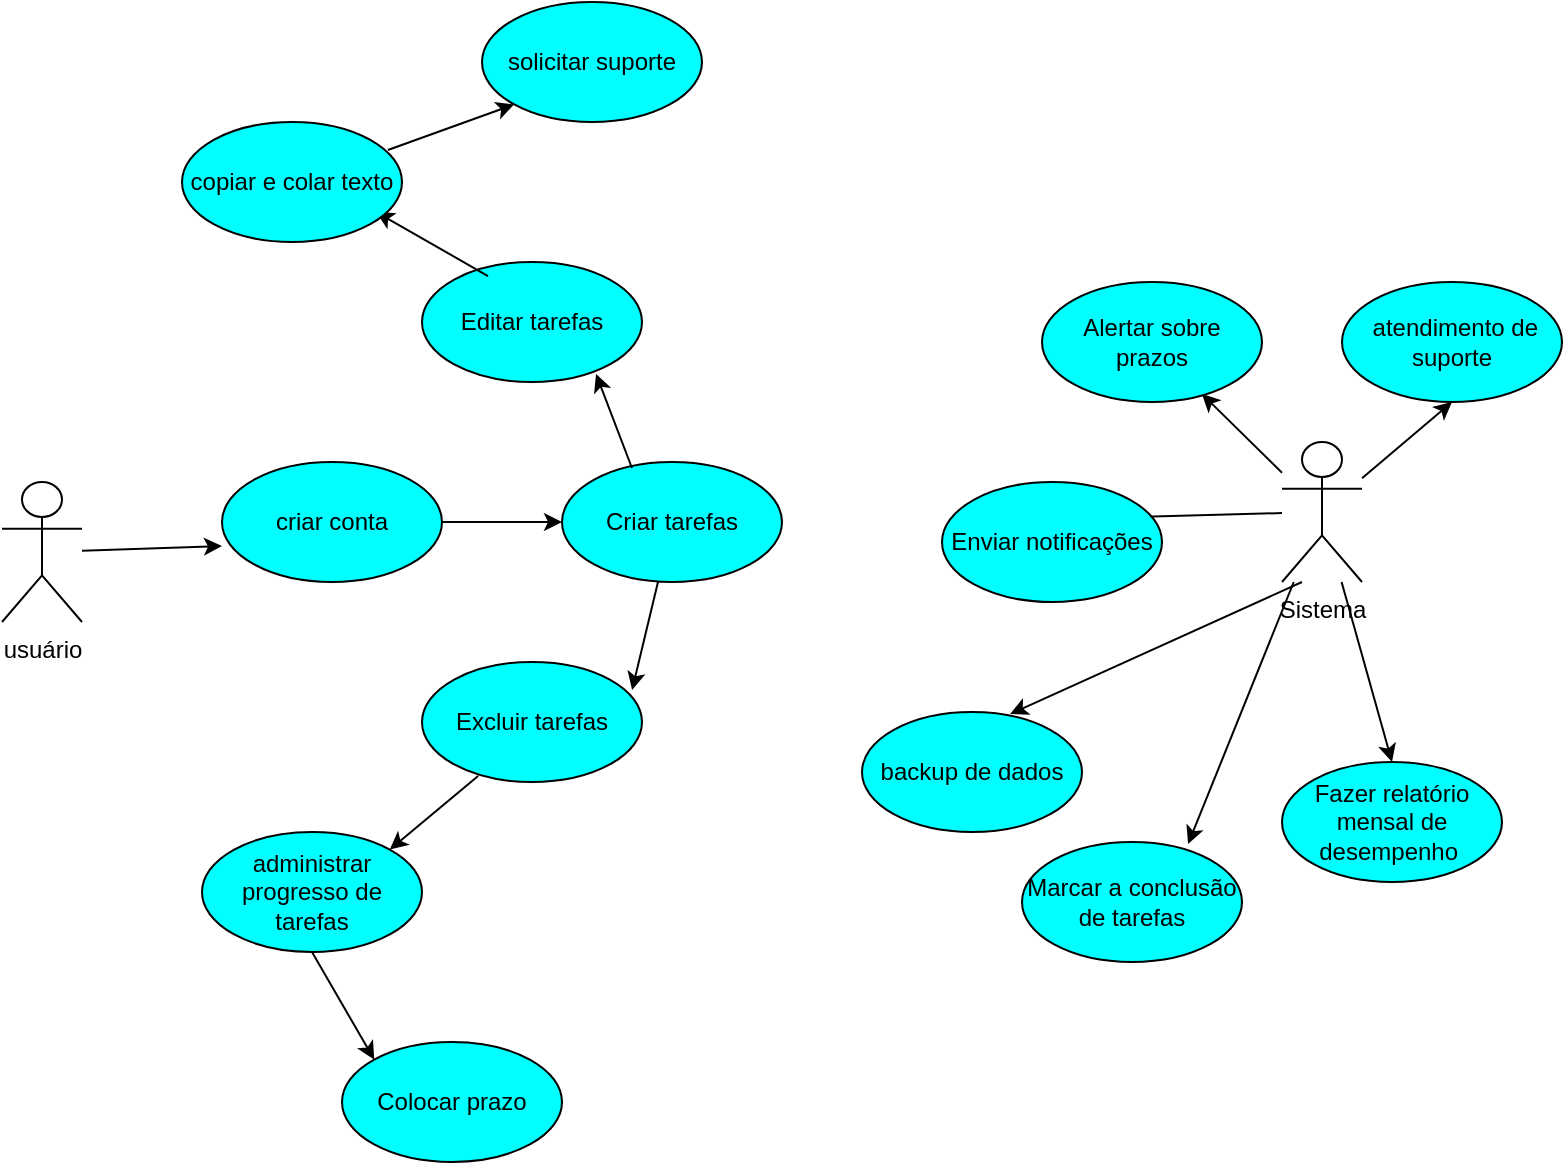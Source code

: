 <mxfile version="26.1.0" pages="7">
  <diagram name="Página-1" id="Xv098V2aOTBT-dUrSFBb">
    <mxGraphModel dx="1666" dy="781" grid="1" gridSize="10" guides="1" tooltips="1" connect="1" arrows="1" fold="1" page="1" pageScale="1" pageWidth="827" pageHeight="1169" math="0" shadow="0">
      <root>
        <mxCell id="0" />
        <mxCell id="1" parent="0" />
        <mxCell id="dAd7lYZPXFyWrwmLLRgz-7" value="criar conta" style="ellipse;whiteSpace=wrap;html=1;fillColor=light-dark(#00FFFF,#000000);" parent="1" vertex="1">
          <mxGeometry x="150" y="340" width="110" height="60" as="geometry" />
        </mxCell>
        <mxCell id="dAd7lYZPXFyWrwmLLRgz-13" value="Excluir tarefas" style="ellipse;whiteSpace=wrap;html=1;fillColor=light-dark(#00FFFF,#000000);" parent="1" vertex="1">
          <mxGeometry x="250" y="440" width="110" height="60" as="geometry" />
        </mxCell>
        <mxCell id="dAd7lYZPXFyWrwmLLRgz-14" value="&amp;nbsp;atendimento de suporte" style="ellipse;whiteSpace=wrap;html=1;fillColor=light-dark(#00FFFF,#000000);" parent="1" vertex="1">
          <mxGeometry x="710" y="250" width="110" height="60" as="geometry" />
        </mxCell>
        <mxCell id="dAd7lYZPXFyWrwmLLRgz-15" value="Marcar a conclusão de tarefas" style="ellipse;whiteSpace=wrap;html=1;fillColor=light-dark(#00FFFF,#000000);" parent="1" vertex="1">
          <mxGeometry x="550" y="530" width="110" height="60" as="geometry" />
        </mxCell>
        <mxCell id="dAd7lYZPXFyWrwmLLRgz-16" value="backup de dados" style="ellipse;whiteSpace=wrap;html=1;fillColor=light-dark(#00FFFF,#000000);" parent="1" vertex="1">
          <mxGeometry x="470" y="465" width="110" height="60" as="geometry" />
        </mxCell>
        <mxCell id="dAd7lYZPXFyWrwmLLRgz-17" value="Editar tarefas" style="ellipse;whiteSpace=wrap;html=1;fillColor=light-dark(#00FFFF,#000000);" parent="1" vertex="1">
          <mxGeometry x="250" y="240" width="110" height="60" as="geometry" />
        </mxCell>
        <mxCell id="dAd7lYZPXFyWrwmLLRgz-18" value="Criar tarefas" style="ellipse;whiteSpace=wrap;html=1;fillColor=light-dark(#00FFFF,#000000);" parent="1" vertex="1">
          <mxGeometry x="320" y="340" width="110" height="60" as="geometry" />
        </mxCell>
        <mxCell id="dAd7lYZPXFyWrwmLLRgz-19" value="" style="endArrow=classic;html=1;rounded=0;exitX=1;exitY=0.5;exitDx=0;exitDy=0;entryX=0;entryY=0.5;entryDx=0;entryDy=0;" parent="1" source="dAd7lYZPXFyWrwmLLRgz-7" target="dAd7lYZPXFyWrwmLLRgz-18" edge="1">
          <mxGeometry width="50" height="50" relative="1" as="geometry">
            <mxPoint x="280" y="370" as="sourcePoint" />
            <mxPoint x="350" y="370" as="targetPoint" />
          </mxGeometry>
        </mxCell>
        <mxCell id="dAd7lYZPXFyWrwmLLRgz-20" value="" style="endArrow=classic;html=1;rounded=0;entryX=0.673;entryY=0.017;entryDx=0;entryDy=0;entryPerimeter=0;" parent="1" target="dAd7lYZPXFyWrwmLLRgz-16" edge="1">
          <mxGeometry width="50" height="50" relative="1" as="geometry">
            <mxPoint x="690" y="400" as="sourcePoint" />
            <mxPoint x="650" y="250" as="targetPoint" />
          </mxGeometry>
        </mxCell>
        <mxCell id="dAd7lYZPXFyWrwmLLRgz-21" value="" style="endArrow=classic;html=1;rounded=0;entryX=0.727;entryY=0.933;entryDx=0;entryDy=0;entryPerimeter=0;" parent="1" source="dAd7lYZPXFyWrwmLLRgz-31" target="dAd7lYZPXFyWrwmLLRgz-32" edge="1">
          <mxGeometry width="50" height="50" relative="1" as="geometry">
            <mxPoint x="570" y="240" as="sourcePoint" />
            <mxPoint x="650" y="280" as="targetPoint" />
          </mxGeometry>
        </mxCell>
        <mxCell id="dAd7lYZPXFyWrwmLLRgz-22" value="" style="endArrow=classic;html=1;rounded=0;entryX=0.791;entryY=0.933;entryDx=0;entryDy=0;entryPerimeter=0;exitX=0.318;exitY=0.05;exitDx=0;exitDy=0;exitPerimeter=0;" parent="1" source="dAd7lYZPXFyWrwmLLRgz-18" target="dAd7lYZPXFyWrwmLLRgz-17" edge="1">
          <mxGeometry width="50" height="50" relative="1" as="geometry">
            <mxPoint x="380" y="340" as="sourcePoint" />
            <mxPoint x="460" y="240" as="targetPoint" />
          </mxGeometry>
        </mxCell>
        <mxCell id="dAd7lYZPXFyWrwmLLRgz-23" value="" style="endArrow=classic;html=1;rounded=0;entryX=0.755;entryY=0.017;entryDx=0;entryDy=0;entryPerimeter=0;" parent="1" source="dAd7lYZPXFyWrwmLLRgz-31" target="dAd7lYZPXFyWrwmLLRgz-15" edge="1">
          <mxGeometry width="50" height="50" relative="1" as="geometry">
            <mxPoint x="518.52" y="604" as="sourcePoint" />
            <mxPoint x="611.49" y="600" as="targetPoint" />
          </mxGeometry>
        </mxCell>
        <mxCell id="dAd7lYZPXFyWrwmLLRgz-24" value="" style="endArrow=classic;html=1;rounded=0;exitX=0.255;exitY=0.95;exitDx=0;exitDy=0;exitPerimeter=0;entryX=1;entryY=0;entryDx=0;entryDy=0;" parent="1" source="dAd7lYZPXFyWrwmLLRgz-13" target="dAd7lYZPXFyWrwmLLRgz-34" edge="1">
          <mxGeometry width="50" height="50" relative="1" as="geometry">
            <mxPoint x="389" y="560" as="sourcePoint" />
            <mxPoint x="439" y="510" as="targetPoint" />
            <Array as="points" />
          </mxGeometry>
        </mxCell>
        <mxCell id="dAd7lYZPXFyWrwmLLRgz-25" value="" style="endArrow=classic;html=1;rounded=0;entryX=0.5;entryY=1;entryDx=0;entryDy=0;" parent="1" source="dAd7lYZPXFyWrwmLLRgz-31" target="dAd7lYZPXFyWrwmLLRgz-14" edge="1">
          <mxGeometry width="50" height="50" relative="1" as="geometry">
            <mxPoint x="670" y="270" as="sourcePoint" />
            <mxPoint x="720" y="220" as="targetPoint" />
          </mxGeometry>
        </mxCell>
        <mxCell id="dAd7lYZPXFyWrwmLLRgz-26" value="" style="endArrow=classic;html=1;rounded=0;entryX=0;entryY=0.7;entryDx=0;entryDy=0;entryPerimeter=0;" parent="1" source="dAd7lYZPXFyWrwmLLRgz-30" target="dAd7lYZPXFyWrwmLLRgz-7" edge="1">
          <mxGeometry width="50" height="50" relative="1" as="geometry">
            <mxPoint x="180" y="334.091" as="sourcePoint" />
            <mxPoint x="90" y="330" as="targetPoint" />
          </mxGeometry>
        </mxCell>
        <mxCell id="dAd7lYZPXFyWrwmLLRgz-27" value="" style="endArrow=classic;html=1;rounded=0;exitX=0.3;exitY=0.117;exitDx=0;exitDy=0;entryX=0.882;entryY=0.75;entryDx=0;entryDy=0;entryPerimeter=0;exitPerimeter=0;" parent="1" source="dAd7lYZPXFyWrwmLLRgz-17" target="dAd7lYZPXFyWrwmLLRgz-35" edge="1">
          <mxGeometry width="50" height="50" relative="1" as="geometry">
            <mxPoint x="310" y="220" as="sourcePoint" />
            <mxPoint x="360" y="170" as="targetPoint" />
          </mxGeometry>
        </mxCell>
        <mxCell id="dAd7lYZPXFyWrwmLLRgz-28" value="" style="endArrow=classic;html=1;rounded=0;entryX=0.064;entryY=0.333;entryDx=0;entryDy=0;entryPerimeter=0;" parent="1" source="dAd7lYZPXFyWrwmLLRgz-31" target="dAd7lYZPXFyWrwmLLRgz-33" edge="1">
          <mxGeometry width="50" height="50" relative="1" as="geometry">
            <mxPoint x="260" y="550" as="sourcePoint" />
            <mxPoint x="310" y="500" as="targetPoint" />
          </mxGeometry>
        </mxCell>
        <mxCell id="dAd7lYZPXFyWrwmLLRgz-29" value="" style="endArrow=classic;html=1;rounded=0;entryX=0.955;entryY=0.233;entryDx=0;entryDy=0;entryPerimeter=0;" parent="1" source="dAd7lYZPXFyWrwmLLRgz-18" target="dAd7lYZPXFyWrwmLLRgz-13" edge="1">
          <mxGeometry width="50" height="50" relative="1" as="geometry">
            <mxPoint x="390" y="410" as="sourcePoint" />
            <mxPoint x="310" y="460" as="targetPoint" />
          </mxGeometry>
        </mxCell>
        <mxCell id="dAd7lYZPXFyWrwmLLRgz-30" value="usuário" style="shape=umlActor;verticalLabelPosition=bottom;verticalAlign=top;html=1;outlineConnect=0;" parent="1" vertex="1">
          <mxGeometry x="40" y="350" width="40" height="70" as="geometry" />
        </mxCell>
        <mxCell id="dAd7lYZPXFyWrwmLLRgz-31" value="Sistema" style="shape=umlActor;verticalLabelPosition=bottom;verticalAlign=top;html=1;outlineConnect=0;" parent="1" vertex="1">
          <mxGeometry x="680" y="330" width="40" height="70" as="geometry" />
        </mxCell>
        <mxCell id="dAd7lYZPXFyWrwmLLRgz-32" value="Alertar sobre prazos" style="ellipse;whiteSpace=wrap;html=1;fillColor=light-dark(#00FFFF,#000000);" parent="1" vertex="1">
          <mxGeometry x="560" y="250" width="110" height="60" as="geometry" />
        </mxCell>
        <mxCell id="dAd7lYZPXFyWrwmLLRgz-33" value="Enviar notificações" style="ellipse;whiteSpace=wrap;html=1;fillColor=light-dark(#00FFFF,#000000);" parent="1" vertex="1">
          <mxGeometry x="510" y="350" width="110" height="60" as="geometry" />
        </mxCell>
        <mxCell id="dAd7lYZPXFyWrwmLLRgz-34" value="administrar progresso de tarefas" style="ellipse;whiteSpace=wrap;html=1;fillColor=light-dark(#00FFFF,#000000);" parent="1" vertex="1">
          <mxGeometry x="140" y="525" width="110" height="60" as="geometry" />
        </mxCell>
        <mxCell id="dAd7lYZPXFyWrwmLLRgz-35" value="copiar e colar texto" style="ellipse;whiteSpace=wrap;html=1;fillColor=light-dark(#00FFFF,#000000);" parent="1" vertex="1">
          <mxGeometry x="130" y="170" width="110" height="60" as="geometry" />
        </mxCell>
        <mxCell id="dAd7lYZPXFyWrwmLLRgz-38" value="Fazer relatório mensal de desempenho&amp;nbsp;" style="ellipse;whiteSpace=wrap;html=1;fillColor=light-dark(#00FFFF,#000000);" parent="1" vertex="1">
          <mxGeometry x="680" y="490" width="110" height="60" as="geometry" />
        </mxCell>
        <mxCell id="dAd7lYZPXFyWrwmLLRgz-39" value="" style="endArrow=classic;html=1;rounded=0;entryX=0.5;entryY=0;entryDx=0;entryDy=0;" parent="1" source="dAd7lYZPXFyWrwmLLRgz-31" target="dAd7lYZPXFyWrwmLLRgz-38" edge="1">
          <mxGeometry width="50" height="50" relative="1" as="geometry">
            <mxPoint x="730" y="390" as="sourcePoint" />
            <mxPoint x="720" y="500" as="targetPoint" />
          </mxGeometry>
        </mxCell>
        <mxCell id="dAd7lYZPXFyWrwmLLRgz-40" value="solicitar suporte" style="ellipse;whiteSpace=wrap;html=1;fillColor=light-dark(#00FFFF,#000000);" parent="1" vertex="1">
          <mxGeometry x="280" y="110" width="110" height="60" as="geometry" />
        </mxCell>
        <mxCell id="dAd7lYZPXFyWrwmLLRgz-41" value="" style="endArrow=classic;html=1;rounded=0;exitX=0.936;exitY=0.233;exitDx=0;exitDy=0;exitPerimeter=0;entryX=0;entryY=1;entryDx=0;entryDy=0;" parent="1" source="dAd7lYZPXFyWrwmLLRgz-35" target="dAd7lYZPXFyWrwmLLRgz-40" edge="1">
          <mxGeometry width="50" height="50" relative="1" as="geometry">
            <mxPoint x="290" y="190" as="sourcePoint" />
            <mxPoint x="340" y="140" as="targetPoint" />
          </mxGeometry>
        </mxCell>
        <mxCell id="aoA1-RP-P0AGy-z7IN9Q-12" value="Colocar prazo" style="ellipse;whiteSpace=wrap;html=1;fillColor=light-dark(#00FFFF,var(--ge-dark-color, #121212));" parent="1" vertex="1">
          <mxGeometry x="210" y="630" width="110" height="60" as="geometry" />
        </mxCell>
        <mxCell id="aoA1-RP-P0AGy-z7IN9Q-13" value="" style="endArrow=classic;html=1;rounded=0;exitX=0.5;exitY=1;exitDx=0;exitDy=0;entryX=0;entryY=0;entryDx=0;entryDy=0;" parent="1" source="dAd7lYZPXFyWrwmLLRgz-34" target="aoA1-RP-P0AGy-z7IN9Q-12" edge="1">
          <mxGeometry width="50" height="50" relative="1" as="geometry">
            <mxPoint x="260" y="600" as="sourcePoint" />
            <mxPoint x="230" y="630" as="targetPoint" />
          </mxGeometry>
        </mxCell>
      </root>
    </mxGraphModel>
  </diagram>
  <diagram id="cJii3cMwRpEcBhcQLnMu" name="Página-2">
    <mxGraphModel dx="1666" dy="781" grid="1" gridSize="10" guides="1" tooltips="1" connect="1" arrows="1" fold="1" page="1" pageScale="1" pageWidth="827" pageHeight="1169" math="0" shadow="0">
      <root>
        <mxCell id="0" />
        <mxCell id="1" parent="0" />
        <mxCell id="LzQTR3aQKiZwQsZ7LHm5-1" value="&lt;p style=&quot;margin:0px;margin-top:4px;text-align:center;&quot;&gt;&lt;b&gt;Usuário&lt;/b&gt;&lt;/p&gt;&lt;hr size=&quot;1&quot; style=&quot;border-style:solid;&quot;&gt;&lt;p style=&quot;margin:0px;margin-left:4px;&quot;&gt;+ CPF: String&lt;br&gt;+ Nome: String&lt;br&gt;+Idade: Int&lt;/p&gt;&lt;p style=&quot;margin:0px;margin-left:4px;&quot;&gt;+Email: String&lt;br&gt;+Senha: String&lt;/p&gt;&lt;hr size=&quot;1&quot; style=&quot;border-style:solid;&quot;&gt;&lt;p style=&quot;margin:0px;margin-left:4px;&quot;&gt;+ criarConta()&lt;br&gt;+ criarTarefa()&lt;/p&gt;" style="verticalAlign=top;align=left;overflow=fill;html=1;whiteSpace=wrap;" vertex="1" parent="1">
          <mxGeometry x="300" y="80" width="160" height="170" as="geometry" />
        </mxCell>
        <mxCell id="yuAvbkhOD4qIezUwVSjb-2" value="&lt;p style=&quot;margin:0px;margin-top:4px;text-align:center;&quot;&gt;&lt;b&gt;Tarefa&lt;/b&gt;&lt;/p&gt;&lt;hr size=&quot;1&quot; style=&quot;border-style:solid;&quot;&gt;&lt;p style=&quot;margin:0px;margin-left:4px;&quot;&gt;+nome: Type&lt;br&gt;+ID: string&lt;/p&gt;&lt;p style=&quot;margin:0px;margin-left:4px;&quot;&gt;+prazo: Date&lt;/p&gt;&lt;p style=&quot;margin:0px;margin-left:4px;&quot;&gt;+Status: string&lt;/p&gt;&lt;p style=&quot;margin:0px;margin-left:4px;&quot;&gt;+Descrição: string&lt;/p&gt;&lt;p style=&quot;margin:0px;margin-left:4px;&quot;&gt;+Progresso:boolean&lt;/p&gt;&lt;hr size=&quot;1&quot; style=&quot;border-style:solid;&quot;&gt;&lt;p style=&quot;margin:0px;margin-left:4px;&quot;&gt;+ criarTarefa()&lt;/p&gt;&lt;p style=&quot;margin:0px;margin-left:4px;&quot;&gt;&lt;span style=&quot;background-color: transparent; color: light-dark(rgb(0, 0, 0), rgb(255, 255, 255));&quot;&gt;+ administrarTarefas()&lt;/span&gt;&lt;/p&gt;&lt;p style=&quot;margin:0px;margin-left:4px;&quot;&gt;&lt;br&gt;&lt;/p&gt;" style="verticalAlign=top;align=left;overflow=fill;html=1;whiteSpace=wrap;" vertex="1" parent="1">
          <mxGeometry x="681" y="81" width="160" height="179" as="geometry" />
        </mxCell>
        <mxCell id="yuAvbkhOD4qIezUwVSjb-3" style="edgeStyle=orthogonalEdgeStyle;rounded=0;orthogonalLoop=1;jettySize=auto;html=1;entryX=0.013;entryY=0.644;entryDx=0;entryDy=0;entryPerimeter=0;" edge="1" parent="1" source="LzQTR3aQKiZwQsZ7LHm5-1" target="yuAvbkhOD4qIezUwVSjb-2">
          <mxGeometry relative="1" as="geometry" />
        </mxCell>
      </root>
    </mxGraphModel>
  </diagram>
  <diagram id="UoY7AdXy4yo9v14VtlQG" name="Página-3">
    <mxGraphModel dx="1666" dy="781" grid="1" gridSize="10" guides="1" tooltips="1" connect="1" arrows="1" fold="1" page="1" pageScale="1" pageWidth="827" pageHeight="1169" math="0" shadow="0">
      <root>
        <mxCell id="0" />
        <mxCell id="1" parent="0" />
        <mxCell id="v6ibnGk8X4Uv51JmBHg4-6" value="" style="rounded=1;whiteSpace=wrap;html=1;" vertex="1" parent="1">
          <mxGeometry x="100" y="620" width="20" height="30" as="geometry" />
        </mxCell>
        <mxCell id="v6ibnGk8X4Uv51JmBHg4-10" value="" style="rounded=1;whiteSpace=wrap;html=1;" vertex="1" parent="1">
          <mxGeometry x="100" y="550" width="20" height="60" as="geometry" />
        </mxCell>
        <mxCell id="v6ibnGk8X4Uv51JmBHg4-12" value="" style="rounded=1;whiteSpace=wrap;html=1;" vertex="1" parent="1">
          <mxGeometry x="100" y="700" width="20" height="60" as="geometry" />
        </mxCell>
        <mxCell id="v6ibnGk8X4Uv51JmBHg4-37" value="" style="rounded=1;whiteSpace=wrap;html=1;" vertex="1" parent="1">
          <mxGeometry x="215" y="170" width="20" height="60" as="geometry" />
        </mxCell>
        <mxCell id="v6ibnGk8X4Uv51JmBHg4-38" value="" style="rounded=1;whiteSpace=wrap;html=1;" vertex="1" parent="1">
          <mxGeometry x="215" y="370" width="20" height="60" as="geometry" />
        </mxCell>
        <mxCell id="v6ibnGk8X4Uv51JmBHg4-39" value="" style="rounded=1;whiteSpace=wrap;html=1;" vertex="1" parent="1">
          <mxGeometry x="750" y="340" width="20" height="60" as="geometry" />
        </mxCell>
        <mxCell id="v6ibnGk8X4Uv51JmBHg4-40" value="" style="rounded=1;whiteSpace=wrap;html=1;" vertex="1" parent="1">
          <mxGeometry x="510" y="340" width="20" height="60" as="geometry" />
        </mxCell>
        <mxCell id="v6ibnGk8X4Uv51JmBHg4-42" value="" style="rounded=1;whiteSpace=wrap;html=1;" vertex="1" parent="1">
          <mxGeometry x="510" y="820" width="20" height="20" as="geometry" />
        </mxCell>
        <mxCell id="v6ibnGk8X4Uv51JmBHg4-43" value="" style="rounded=1;whiteSpace=wrap;html=1;" vertex="1" parent="1">
          <mxGeometry x="215" y="260" width="20" height="60" as="geometry" />
        </mxCell>
        <mxCell id="v6ibnGk8X4Uv51JmBHg4-44" value="" style="rounded=1;whiteSpace=wrap;html=1;" vertex="1" parent="1">
          <mxGeometry x="215" y="460" width="20" height="60" as="geometry" />
        </mxCell>
        <mxCell id="v6ibnGk8X4Uv51JmBHg4-45" value="" style="rounded=1;whiteSpace=wrap;html=1;" vertex="1" parent="1">
          <mxGeometry x="750" y="460" width="20" height="30" as="geometry" />
        </mxCell>
        <mxCell id="v6ibnGk8X4Uv51JmBHg4-46" value="" style="rounded=1;whiteSpace=wrap;html=1;" vertex="1" parent="1">
          <mxGeometry x="510" y="170" width="20" height="30" as="geometry" />
        </mxCell>
        <mxCell id="v6ibnGk8X4Uv51JmBHg4-47" value="" style="rounded=1;whiteSpace=wrap;html=1;" vertex="1" parent="1">
          <mxGeometry x="750" y="550" width="20" height="30" as="geometry" />
        </mxCell>
        <mxCell id="v6ibnGk8X4Uv51JmBHg4-48" value="" style="rounded=1;whiteSpace=wrap;html=1;" vertex="1" parent="1">
          <mxGeometry x="750" y="620" width="20" height="60" as="geometry" />
        </mxCell>
        <mxCell id="v6ibnGk8X4Uv51JmBHg4-49" value="" style="rounded=1;whiteSpace=wrap;html=1;" vertex="1" parent="1">
          <mxGeometry x="215" y="890" width="20" height="30" as="geometry" />
        </mxCell>
        <mxCell id="v6ibnGk8X4Uv51JmBHg4-50" value="" style="rounded=1;whiteSpace=wrap;html=1;" vertex="1" parent="1">
          <mxGeometry x="750" y="260" width="20" height="60" as="geometry" />
        </mxCell>
        <mxCell id="v6ibnGk8X4Uv51JmBHg4-56" value="1:resolverExercicio()" style="endArrow=classic;html=1;rounded=0;exitX=1;exitY=0;exitDx=0;exitDy=0;entryX=0;entryY=0;entryDx=0;entryDy=0;" edge="1" parent="1" source="v6ibnGk8X4Uv51JmBHg4-37" target="v6ibnGk8X4Uv51JmBHg4-46">
          <mxGeometry width="50" height="50" relative="1" as="geometry">
            <mxPoint x="280" y="170" as="sourcePoint" />
            <mxPoint x="330" y="120" as="targetPoint" />
          </mxGeometry>
        </mxCell>
        <mxCell id="v6ibnGk8X4Uv51JmBHg4-57" value="2:clicarCorrecaoRevisão()" style="endArrow=classic;html=1;rounded=0;exitX=1;exitY=0;exitDx=0;exitDy=0;entryX=0;entryY=0;entryDx=0;entryDy=0;" edge="1" parent="1" source="v6ibnGk8X4Uv51JmBHg4-43" target="v6ibnGk8X4Uv51JmBHg4-50">
          <mxGeometry width="50" height="50" relative="1" as="geometry">
            <mxPoint x="290" y="260" as="sourcePoint" />
            <mxPoint x="340" y="210" as="targetPoint" />
          </mxGeometry>
        </mxCell>
        <mxCell id="v6ibnGk8X4Uv51JmBHg4-58" value="3:carregaFormulario()" style="endArrow=classic;html=1;rounded=0;exitX=0;exitY=0;exitDx=0;exitDy=0;entryX=0.75;entryY=0;entryDx=0;entryDy=0;" edge="1" parent="1" source="v6ibnGk8X4Uv51JmBHg4-39" target="v6ibnGk8X4Uv51JmBHg4-40">
          <mxGeometry width="50" height="50" relative="1" as="geometry">
            <mxPoint x="630" y="350" as="sourcePoint" />
            <mxPoint x="680" y="300" as="targetPoint" />
          </mxGeometry>
        </mxCell>
        <mxCell id="v6ibnGk8X4Uv51JmBHg4-59" value="4:alterar()" style="endArrow=classic;html=1;rounded=0;exitX=1;exitY=0;exitDx=0;exitDy=0;entryX=0;entryY=0.5;entryDx=0;entryDy=0;" edge="1" parent="1" source="v6ibnGk8X4Uv51JmBHg4-38" target="v6ibnGk8X4Uv51JmBHg4-40">
          <mxGeometry width="50" height="50" relative="1" as="geometry">
            <mxPoint x="320" y="360" as="sourcePoint" />
            <mxPoint x="370" y="310" as="targetPoint" />
          </mxGeometry>
        </mxCell>
        <mxCell id="v6ibnGk8X4Uv51JmBHg4-60" value="5:submeteCorrecao()" style="endArrow=classic;html=1;rounded=0;exitX=0.75;exitY=0;exitDx=0;exitDy=0;entryX=0;entryY=0;entryDx=0;entryDy=0;" edge="1" parent="1" source="v6ibnGk8X4Uv51JmBHg4-44" target="v6ibnGk8X4Uv51JmBHg4-45">
          <mxGeometry width="50" height="50" relative="1" as="geometry">
            <mxPoint x="380" y="465" as="sourcePoint" />
            <mxPoint x="720" y="460" as="targetPoint" />
          </mxGeometry>
        </mxCell>
        <mxCell id="v6ibnGk8X4Uv51JmBHg4-61" value="6:carregaLista()" style="endArrow=classic;html=1;rounded=0;exitX=1;exitY=0;exitDx=0;exitDy=0;entryX=0;entryY=0;entryDx=0;entryDy=0;" edge="1" parent="1" source="v6ibnGk8X4Uv51JmBHg4-10" target="v6ibnGk8X4Uv51JmBHg4-47">
          <mxGeometry width="50" height="50" relative="1" as="geometry">
            <mxPoint x="350" y="590" as="sourcePoint" />
            <mxPoint x="740" y="550" as="targetPoint" />
          </mxGeometry>
        </mxCell>
        <mxCell id="v6ibnGk8X4Uv51JmBHg4-62" value="7:retornarLista" style="endArrow=classic;html=1;rounded=0;exitX=0;exitY=0;exitDx=0;exitDy=0;entryX=0.75;entryY=0;entryDx=0;entryDy=0;" edge="1" parent="1" source="v6ibnGk8X4Uv51JmBHg4-48" target="v6ibnGk8X4Uv51JmBHg4-6">
          <mxGeometry width="50" height="50" relative="1" as="geometry">
            <mxPoint x="620" y="680" as="sourcePoint" />
            <mxPoint x="670" y="630" as="targetPoint" />
          </mxGeometry>
        </mxCell>
        <mxCell id="v6ibnGk8X4Uv51JmBHg4-63" value="8:aprovaCorrecao()" style="endArrow=classic;html=1;rounded=0;exitX=1;exitY=0;exitDx=0;exitDy=0;entryX=0;entryY=0;entryDx=0;entryDy=0;" edge="1" parent="1" source="v6ibnGk8X4Uv51JmBHg4-12" target="3PnUKoDfPDzzoV6eyIJ6-2">
          <mxGeometry width="50" height="50" relative="1" as="geometry">
            <mxPoint x="310" y="700" as="sourcePoint" />
            <mxPoint x="360" y="650" as="targetPoint" />
          </mxGeometry>
        </mxCell>
        <mxCell id="v6ibnGk8X4Uv51JmBHg4-64" value="9:alteracoesaplicadas()" style="endArrow=classic;html=1;rounded=0;exitX=0;exitY=0;exitDx=0;exitDy=0;entryX=1;entryY=0;entryDx=0;entryDy=0;" edge="1" parent="1" source="3PnUKoDfPDzzoV6eyIJ6-3" target="v6ibnGk8X4Uv51JmBHg4-42">
          <mxGeometry width="50" height="50" relative="1" as="geometry">
            <mxPoint x="630" y="750" as="sourcePoint" />
            <mxPoint x="680" y="700" as="targetPoint" />
          </mxGeometry>
        </mxCell>
        <mxCell id="v6ibnGk8X4Uv51JmBHg4-66" value="10:notificaAluno()" style="endArrow=classic;html=1;rounded=0;exitX=1;exitY=0;exitDx=0;exitDy=0;entryX=0;entryY=0;entryDx=0;entryDy=0;" edge="1" parent="1" source="v6ibnGk8X4Uv51JmBHg4-49" target="iPd9y8RnJglz3-z-t9em-1">
          <mxGeometry width="50" height="50" relative="1" as="geometry">
            <mxPoint x="250" y="880" as="sourcePoint" />
            <mxPoint x="300" y="830" as="targetPoint" />
          </mxGeometry>
        </mxCell>
        <mxCell id="3PnUKoDfPDzzoV6eyIJ6-2" value="" style="rounded=1;whiteSpace=wrap;html=1;" vertex="1" parent="1">
          <mxGeometry x="750" y="700" width="20" height="60" as="geometry" />
        </mxCell>
        <mxCell id="3PnUKoDfPDzzoV6eyIJ6-3" value="" style="rounded=1;whiteSpace=wrap;html=1;" vertex="1" parent="1">
          <mxGeometry x="750" y="820" width="20" height="60" as="geometry" />
        </mxCell>
        <mxCell id="iPd9y8RnJglz3-z-t9em-1" value="" style="rounded=1;whiteSpace=wrap;html=1;" vertex="1" parent="1">
          <mxGeometry x="750" y="890" width="20" height="60" as="geometry" />
        </mxCell>
        <mxCell id="iPd9y8RnJglz3-z-t9em-2" value="" style="shape=umlLifeline;perimeter=lifelinePerimeter;whiteSpace=wrap;html=1;container=1;dropTarget=0;collapsible=0;recursiveResize=0;outlineConnect=0;portConstraint=eastwest;newEdgeStyle={&quot;curved&quot;:0,&quot;rounded&quot;:0};participant=umlActor;" vertex="1" parent="1">
          <mxGeometry x="207.5" y="47.5" width="35" height="882.5" as="geometry" />
        </mxCell>
        <mxCell id="iPd9y8RnJglz3-z-t9em-3" value="" style="shape=umlLifeline;perimeter=lifelinePerimeter;whiteSpace=wrap;html=1;container=1;dropTarget=0;collapsible=0;recursiveResize=0;outlineConnect=0;portConstraint=eastwest;newEdgeStyle={&quot;curved&quot;:0,&quot;rounded&quot;:0};participant=umlActor;" vertex="1" parent="1">
          <mxGeometry x="92.5" y="47.5" width="35" height="722.5" as="geometry" />
        </mxCell>
        <mxCell id="2vKcqPvCYQSRYu4vC9pg-1" value=":sistemaCoreção" style="shape=umlLifeline;perimeter=lifelinePerimeter;whiteSpace=wrap;html=1;container=1;dropTarget=0;collapsible=0;recursiveResize=0;outlineConnect=0;portConstraint=eastwest;newEdgeStyle={&quot;curved&quot;:0,&quot;rounded&quot;:0};" vertex="1" parent="1">
          <mxGeometry x="710" y="100" width="100" height="860" as="geometry" />
        </mxCell>
        <mxCell id="2vKcqPvCYQSRYu4vC9pg-2" value=":sistema&amp;nbsp;" style="shape=umlLifeline;perimeter=lifelinePerimeter;whiteSpace=wrap;html=1;container=1;dropTarget=0;collapsible=0;recursiveResize=0;outlineConnect=0;portConstraint=eastwest;newEdgeStyle={&quot;curved&quot;:0,&quot;rounded&quot;:0};" vertex="1" parent="1">
          <mxGeometry x="470" y="100" width="100" height="750" as="geometry" />
        </mxCell>
      </root>
    </mxGraphModel>
  </diagram>
  <diagram id="9tAKGjuXA8Efi4f6k7Aa" name="Página-4">
    <mxGraphModel dx="1666" dy="781" grid="1" gridSize="10" guides="1" tooltips="1" connect="1" arrows="1" fold="1" page="1" pageScale="1" pageWidth="827" pageHeight="1169" math="0" shadow="0">
      <root>
        <mxCell id="0" />
        <mxCell id="1" parent="0" />
        <mxCell id="psCe8gDUEoSyp6_AgI4U-1" value="" style="ellipse;whiteSpace=wrap;html=1;aspect=fixed;fillColor=light-dark(#000000,var(--ge-dark-color, #121212));" vertex="1" parent="1">
          <mxGeometry x="290" y="70" width="60" height="60" as="geometry" />
        </mxCell>
        <mxCell id="psCe8gDUEoSyp6_AgI4U-2" value="solicitar devolução" style="rounded=1;whiteSpace=wrap;html=1;" vertex="1" parent="1">
          <mxGeometry x="270" y="180" width="110" height="40" as="geometry" />
        </mxCell>
        <mxCell id="psCe8gDUEoSyp6_AgI4U-7" value="" style="endArrow=classic;html=1;rounded=0;exitX=1;exitY=0.5;exitDx=0;exitDy=0;entryX=0;entryY=0.5;entryDx=0;entryDy=0;" edge="1" parent="1" source="psCe8gDUEoSyp6_AgI4U-23" target="psCe8gDUEoSyp6_AgI4U-24">
          <mxGeometry width="50" height="50" relative="1" as="geometry">
            <mxPoint x="390" y="410" as="sourcePoint" />
            <mxPoint x="580" y="460" as="targetPoint" />
          </mxGeometry>
        </mxCell>
        <mxCell id="psCe8gDUEoSyp6_AgI4U-8" value="" style="endArrow=classic;html=1;rounded=0;exitX=0;exitY=1;exitDx=0;exitDy=0;entryX=1;entryY=0;entryDx=0;entryDy=0;" edge="1" parent="1" source="psCe8gDUEoSyp6_AgI4U-14" target="psCe8gDUEoSyp6_AgI4U-16">
          <mxGeometry width="50" height="50" relative="1" as="geometry">
            <mxPoint x="750" y="120" as="sourcePoint" />
            <mxPoint x="800" y="70" as="targetPoint" />
          </mxGeometry>
        </mxCell>
        <mxCell id="psCe8gDUEoSyp6_AgI4U-9" value="" style="endArrow=classic;html=1;rounded=0;exitX=0.5;exitY=1;exitDx=0;exitDy=0;" edge="1" parent="1" source="psCe8gDUEoSyp6_AgI4U-1" target="psCe8gDUEoSyp6_AgI4U-2">
          <mxGeometry width="50" height="50" relative="1" as="geometry">
            <mxPoint x="410" y="450" as="sourcePoint" />
            <mxPoint x="460" y="400" as="targetPoint" />
          </mxGeometry>
        </mxCell>
        <mxCell id="psCe8gDUEoSyp6_AgI4U-10" value="" style="endArrow=classic;html=1;rounded=0;exitX=1;exitY=0.75;exitDx=0;exitDy=0;entryX=0.064;entryY=0.125;entryDx=0;entryDy=0;entryPerimeter=0;" edge="1" parent="1" source="psCe8gDUEoSyp6_AgI4U-16" target="psCe8gDUEoSyp6_AgI4U-17">
          <mxGeometry width="50" height="50" relative="1" as="geometry">
            <mxPoint x="480" y="320" as="sourcePoint" />
            <mxPoint x="970" y="370" as="targetPoint" />
          </mxGeometry>
        </mxCell>
        <mxCell id="psCe8gDUEoSyp6_AgI4U-11" value="" style="endArrow=classic;html=1;rounded=0;exitX=0;exitY=0.5;exitDx=0;exitDy=0;entryX=1;entryY=0.5;entryDx=0;entryDy=0;" edge="1" parent="1" source="psCe8gDUEoSyp6_AgI4U-22" target="psCe8gDUEoSyp6_AgI4U-15">
          <mxGeometry width="50" height="50" relative="1" as="geometry">
            <mxPoint x="770" y="290" as="sourcePoint" />
            <mxPoint x="820" y="240" as="targetPoint" />
          </mxGeometry>
        </mxCell>
        <mxCell id="psCe8gDUEoSyp6_AgI4U-12" value="" style="endArrow=classic;html=1;rounded=0;exitX=1;exitY=0.5;exitDx=0;exitDy=0;entryX=0;entryY=0.5;entryDx=0;entryDy=0;" edge="1" parent="1" source="psCe8gDUEoSyp6_AgI4U-2" target="psCe8gDUEoSyp6_AgI4U-14">
          <mxGeometry width="50" height="50" relative="1" as="geometry">
            <mxPoint x="440" y="480" as="sourcePoint" />
            <mxPoint x="490" y="430" as="targetPoint" />
          </mxGeometry>
        </mxCell>
        <mxCell id="psCe8gDUEoSyp6_AgI4U-13" value="" style="endArrow=classic;html=1;rounded=0;exitX=0.436;exitY=1.05;exitDx=0;exitDy=0;exitPerimeter=0;" edge="1" parent="1" source="psCe8gDUEoSyp6_AgI4U-17" target="psCe8gDUEoSyp6_AgI4U-24">
          <mxGeometry width="50" height="50" relative="1" as="geometry">
            <mxPoint x="820" y="470" as="sourcePoint" />
            <mxPoint x="870" y="420" as="targetPoint" />
          </mxGeometry>
        </mxCell>
        <mxCell id="psCe8gDUEoSyp6_AgI4U-14" value="receber número de devolução" style="rounded=1;whiteSpace=wrap;html=1;" vertex="1" parent="1">
          <mxGeometry x="510" y="180" width="110" height="40" as="geometry" />
        </mxCell>
        <mxCell id="psCe8gDUEoSyp6_AgI4U-15" value="Creditar conta" style="rounded=1;whiteSpace=wrap;html=1;" vertex="1" parent="1">
          <mxGeometry x="790" y="540" width="110" height="40" as="geometry" />
        </mxCell>
        <mxCell id="psCe8gDUEoSyp6_AgI4U-16" value="enviar item" style="rounded=1;whiteSpace=wrap;html=1;" vertex="1" parent="1">
          <mxGeometry x="265" y="270" width="110" height="40" as="geometry" />
        </mxCell>
        <mxCell id="psCe8gDUEoSyp6_AgI4U-17" value="Receber item" style="rounded=1;whiteSpace=wrap;html=1;" vertex="1" parent="1">
          <mxGeometry x="980" y="350" width="110" height="40" as="geometry" />
        </mxCell>
        <mxCell id="psCe8gDUEoSyp6_AgI4U-18" value="cliente" style="rounded=0;whiteSpace=wrap;html=1;" vertex="1" parent="1">
          <mxGeometry x="232.5" y="20" width="230" height="40" as="geometry" />
        </mxCell>
        <mxCell id="psCe8gDUEoSyp6_AgI4U-19" value="estoque" style="rounded=0;whiteSpace=wrap;html=1;" vertex="1" parent="1">
          <mxGeometry x="867.5" y="20" width="232.5" height="40" as="geometry" />
        </mxCell>
        <mxCell id="psCe8gDUEoSyp6_AgI4U-20" value="contabilidade" style="rounded=0;whiteSpace=wrap;html=1;" vertex="1" parent="1">
          <mxGeometry x="710" y="20" width="220" height="40" as="geometry" />
        </mxCell>
        <mxCell id="psCe8gDUEoSyp6_AgI4U-21" value="televendas" style="rounded=0;whiteSpace=wrap;html=1;" vertex="1" parent="1">
          <mxGeometry x="462.5" y="20" width="247.5" height="40" as="geometry" />
        </mxCell>
        <mxCell id="psCe8gDUEoSyp6_AgI4U-22" value="i: item&lt;div&gt;(disponível)&lt;/div&gt;" style="rounded=1;whiteSpace=wrap;html=1;" vertex="1" parent="1">
          <mxGeometry x="980" y="520" width="110" height="40" as="geometry" />
        </mxCell>
        <mxCell id="psCe8gDUEoSyp6_AgI4U-23" value="1:item&lt;div&gt;(devolvido)&lt;/div&gt;" style="rounded=1;whiteSpace=wrap;html=1;" vertex="1" parent="1">
          <mxGeometry x="260" y="360" width="110" height="40" as="geometry" />
        </mxCell>
        <mxCell id="psCe8gDUEoSyp6_AgI4U-24" value="Incluir item novamente no estoque" style="rounded=1;whiteSpace=wrap;html=1;" vertex="1" parent="1">
          <mxGeometry x="980" y="430" width="110" height="50" as="geometry" />
        </mxCell>
        <mxCell id="psCe8gDUEoSyp6_AgI4U-25" value="" style="endArrow=classic;html=1;rounded=0;exitX=0.5;exitY=1;exitDx=0;exitDy=0;entryX=0.5;entryY=0;entryDx=0;entryDy=0;" edge="1" parent="1" source="psCe8gDUEoSyp6_AgI4U-24" target="psCe8gDUEoSyp6_AgI4U-22">
          <mxGeometry width="50" height="50" relative="1" as="geometry">
            <mxPoint x="1191" y="550" as="sourcePoint" />
            <mxPoint x="1241" y="500" as="targetPoint" />
          </mxGeometry>
        </mxCell>
        <mxCell id="psCe8gDUEoSyp6_AgI4U-26" value="" style="ellipse;whiteSpace=wrap;html=1;aspect=fixed;fillColor=light-dark(#000000,var(--ge-dark-color, #121212));" vertex="1" parent="1">
          <mxGeometry x="830" y="650" width="30" height="30" as="geometry" />
        </mxCell>
        <mxCell id="psCe8gDUEoSyp6_AgI4U-27" value="" style="endArrow=classic;html=1;rounded=0;exitX=0.5;exitY=1;exitDx=0;exitDy=0;entryX=0.5;entryY=0;entryDx=0;entryDy=0;" edge="1" parent="1" source="psCe8gDUEoSyp6_AgI4U-15" target="psCe8gDUEoSyp6_AgI4U-26">
          <mxGeometry width="50" height="50" relative="1" as="geometry">
            <mxPoint x="920" y="610" as="sourcePoint" />
            <mxPoint x="840" y="630" as="targetPoint" />
          </mxGeometry>
        </mxCell>
      </root>
    </mxGraphModel>
  </diagram>
  <diagram id="evvxvimmod6k6PNc2i3V" name="Página-5">
    <mxGraphModel dx="1666" dy="781" grid="1" gridSize="10" guides="1" tooltips="1" connect="1" arrows="1" fold="1" page="1" pageScale="1" pageWidth="827" pageHeight="1169" math="0" shadow="0">
      <root>
        <mxCell id="0" />
        <mxCell id="1" parent="0" />
        <mxCell id="oqPLeYBFNog5wTlociri-1" value="" style="ellipse;whiteSpace=wrap;html=1;aspect=fixed;fillColor=light-dark(#000000,#000000);" vertex="1" parent="1">
          <mxGeometry x="140" y="80" width="80" height="80" as="geometry" />
        </mxCell>
        <mxCell id="oqPLeYBFNog5wTlociri-3" value="" style="ellipse;whiteSpace=wrap;html=1;aspect=fixed;fillColor=light-dark(#000000,#000000);" vertex="1" parent="1">
          <mxGeometry x="980" y="440" width="40" height="40" as="geometry" />
        </mxCell>
        <mxCell id="oqPLeYBFNog5wTlociri-5" value="&lt;p style=&quot;margin:0px;margin-top:4px;text-align:center;&quot;&gt;&lt;b&gt;iniciar sessão&lt;/b&gt;&lt;/p&gt;" style="verticalAlign=top;align=left;overflow=fill;html=1;whiteSpace=wrap;" vertex="1" parent="1">
          <mxGeometry x="120" y="250" width="140" height="60" as="geometry" />
        </mxCell>
        <mxCell id="oqPLeYBFNog5wTlociri-6" value="&lt;p style=&quot;margin:0px;margin-top:4px;text-align:center;&quot;&gt;&lt;b&gt;escrever mensagens&lt;/b&gt;&lt;/p&gt;" style="verticalAlign=top;align=left;overflow=fill;html=1;whiteSpace=wrap;" vertex="1" parent="1">
          <mxGeometry x="370" y="420" width="140" height="60" as="geometry" />
        </mxCell>
        <mxCell id="oqPLeYBFNog5wTlociri-7" value="&lt;p style=&quot;margin:0px;margin-top:4px;text-align:center;&quot;&gt;&lt;b&gt;encerrar sessão&lt;/b&gt;&lt;/p&gt;" style="verticalAlign=top;align=left;overflow=fill;html=1;whiteSpace=wrap;" vertex="1" parent="1">
          <mxGeometry x="700" y="430" width="140" height="60" as="geometry" />
        </mxCell>
        <mxCell id="oqPLeYBFNog5wTlociri-8" value="&lt;p style=&quot;margin:0px;margin-top:4px;text-align:center;&quot;&gt;&lt;b&gt;ler mensagens&lt;/b&gt;&lt;/p&gt;" style="verticalAlign=top;align=left;overflow=fill;html=1;whiteSpace=wrap;" vertex="1" parent="1">
          <mxGeometry x="344" y="320" width="140" height="60" as="geometry" />
        </mxCell>
        <mxCell id="oqPLeYBFNog5wTlociri-9" value="" style="endArrow=classic;html=1;rounded=0;exitX=0.5;exitY=1;exitDx=0;exitDy=0;" edge="1" parent="1" source="oqPLeYBFNog5wTlociri-1" target="oqPLeYBFNog5wTlociri-5">
          <mxGeometry width="50" height="50" relative="1" as="geometry">
            <mxPoint x="294" y="200" as="sourcePoint" />
            <mxPoint x="344" y="150" as="targetPoint" />
          </mxGeometry>
        </mxCell>
        <mxCell id="oqPLeYBFNog5wTlociri-10" value="confirmar dados" style="endArrow=classic;html=1;rounded=0;exitX=1;exitY=0.5;exitDx=0;exitDy=0;" edge="1" parent="1" source="oqPLeYBFNog5wTlociri-5" target="oqPLeYBFNog5wTlociri-8">
          <mxGeometry width="50" height="50" relative="1" as="geometry">
            <mxPoint x="350" y="280" as="sourcePoint" />
            <mxPoint x="420" y="280" as="targetPoint" />
            <Array as="points">
              <mxPoint x="414" y="280" />
            </Array>
          </mxGeometry>
        </mxCell>
        <mxCell id="oqPLeYBFNog5wTlociri-11" value="" style="endArrow=classic;html=1;rounded=0;" edge="1" parent="1">
          <mxGeometry width="50" height="50" relative="1" as="geometry">
            <mxPoint x="340" y="330" as="sourcePoint" />
            <mxPoint x="380" y="470" as="targetPoint" />
            <Array as="points">
              <mxPoint x="240" y="330" />
              <mxPoint x="240" y="470" />
            </Array>
          </mxGeometry>
        </mxCell>
        <mxCell id="oqPLeYBFNog5wTlociri-12" value="" style="endArrow=classic;html=1;rounded=0;exitX=0.5;exitY=1;exitDx=0;exitDy=0;" edge="1" parent="1" source="oqPLeYBFNog5wTlociri-5">
          <mxGeometry width="50" height="50" relative="1" as="geometry">
            <mxPoint x="80" y="400" as="sourcePoint" />
            <mxPoint x="460" y="483" as="targetPoint" />
            <Array as="points">
              <mxPoint x="190" y="560" />
              <mxPoint x="430" y="560" />
              <mxPoint x="460" y="560" />
            </Array>
          </mxGeometry>
        </mxCell>
        <mxCell id="oqPLeYBFNog5wTlociri-13" value="" style="endArrow=classic;html=1;rounded=0;exitX=1;exitY=0.5;exitDx=0;exitDy=0;entryX=0;entryY=0.5;entryDx=0;entryDy=0;" edge="1" parent="1" source="oqPLeYBFNog5wTlociri-7" target="oqPLeYBFNog5wTlociri-3">
          <mxGeometry width="50" height="50" relative="1" as="geometry">
            <mxPoint x="730" y="410" as="sourcePoint" />
            <mxPoint x="780" y="360" as="targetPoint" />
          </mxGeometry>
        </mxCell>
        <mxCell id="oqPLeYBFNog5wTlociri-14" value="confirmar mensagem" style="endArrow=classic;html=1;rounded=0;exitX=1;exitY=0.5;exitDx=0;exitDy=0;entryX=0;entryY=0.5;entryDx=0;entryDy=0;" edge="1" parent="1" source="oqPLeYBFNog5wTlociri-6" target="oqPLeYBFNog5wTlociri-7">
          <mxGeometry width="50" height="50" relative="1" as="geometry">
            <mxPoint x="520" y="420" as="sourcePoint" />
            <mxPoint x="570" y="370" as="targetPoint" />
          </mxGeometry>
        </mxCell>
      </root>
    </mxGraphModel>
  </diagram>
  <diagram id="uy5HmoXisWqQbudRBgGe" name="Página-6">
    <mxGraphModel dx="1666" dy="781" grid="1" gridSize="10" guides="1" tooltips="1" connect="1" arrows="1" fold="1" page="1" pageScale="1" pageWidth="827" pageHeight="1169" math="0" shadow="0">
      <root>
        <mxCell id="0" />
        <mxCell id="1" parent="0" />
        <mxCell id="s3KpH1LVANCWQFMY4I7y-1" value="Gerenciamento do usuário" style="shape=folder;fontStyle=1;spacingTop=10;tabWidth=40;tabHeight=14;tabPosition=left;html=1;whiteSpace=wrap;fillColor=light-dark(#7EA6E0,var(--ge-dark-color, #121212));" vertex="1" parent="1">
          <mxGeometry x="560" y="330" width="110" height="90" as="geometry" />
        </mxCell>
        <mxCell id="s3KpH1LVANCWQFMY4I7y-3" value="consultas" style="shape=folder;fontStyle=1;spacingTop=10;tabWidth=40;tabHeight=14;tabPosition=left;html=1;whiteSpace=wrap;fillColor=light-dark(#7EA6E0,var(--ge-dark-color, #121212));" vertex="1" parent="1">
          <mxGeometry x="40" y="600" width="110" height="90" as="geometry" />
        </mxCell>
        <mxCell id="s3KpH1LVANCWQFMY4I7y-4" value="relatórios" style="shape=folder;fontStyle=1;spacingTop=10;tabWidth=40;tabHeight=14;tabPosition=left;html=1;whiteSpace=wrap;fillColor=light-dark(#7EA6E0,var(--ge-dark-color, #121212));" vertex="1" parent="1">
          <mxGeometry x="40" y="460" width="110" height="90" as="geometry" />
        </mxCell>
        <mxCell id="s3KpH1LVANCWQFMY4I7y-5" value="financeiros" style="shape=folder;fontStyle=1;spacingTop=10;tabWidth=40;tabHeight=14;tabPosition=left;html=1;whiteSpace=wrap;fillColor=light-dark(#7EA6E0,var(--ge-dark-color, #121212));" vertex="1" parent="1">
          <mxGeometry x="40" y="340" width="110" height="90" as="geometry" />
        </mxCell>
        <mxCell id="s3KpH1LVANCWQFMY4I7y-6" value="locação" style="shape=folder;fontStyle=1;spacingTop=10;tabWidth=40;tabHeight=14;tabPosition=left;html=1;whiteSpace=wrap;fillColor=light-dark(#7EA6E0,var(--ge-dark-color, #121212));" vertex="1" parent="1">
          <mxGeometry x="40" y="220" width="110" height="90" as="geometry" />
        </mxCell>
        <mxCell id="s3KpH1LVANCWQFMY4I7y-7" value="cadastro" style="shape=folder;fontStyle=1;spacingTop=10;tabWidth=40;tabHeight=14;tabPosition=left;html=1;whiteSpace=wrap;fillColor=light-dark(#7EA6E0,var(--ge-dark-color, #121212));" vertex="1" parent="1">
          <mxGeometry x="40" y="100" width="110" height="90" as="geometry" />
        </mxCell>
        <mxCell id="s3KpH1LVANCWQFMY4I7y-13" value="" style="endArrow=block;dashed=1;endFill=0;endSize=12;html=1;rounded=0;exitX=0;exitY=0;exitDx=110;exitDy=52;exitPerimeter=0;entryX=0;entryY=0.3;entryDx=0;entryDy=0;entryPerimeter=0;fillColor=light-dark(#7EA6E0,var(--ge-dark-color, #121212));" edge="1" parent="1" source="s3KpH1LVANCWQFMY4I7y-7" target="s3KpH1LVANCWQFMY4I7y-1">
          <mxGeometry width="160" relative="1" as="geometry">
            <mxPoint x="330" y="400" as="sourcePoint" />
            <mxPoint x="560" y="400" as="targetPoint" />
          </mxGeometry>
        </mxCell>
        <mxCell id="s3KpH1LVANCWQFMY4I7y-14" value="" style="endArrow=block;dashed=1;endFill=0;endSize=12;html=1;rounded=0;exitX=0;exitY=0;exitDx=110;exitDy=52;exitPerimeter=0;entryX=-0.027;entryY=0.467;entryDx=0;entryDy=0;entryPerimeter=0;fillColor=light-dark(#7EA6E0,var(--ge-dark-color, #121212));" edge="1" parent="1" source="s3KpH1LVANCWQFMY4I7y-6" target="s3KpH1LVANCWQFMY4I7y-1">
          <mxGeometry width="160" relative="1" as="geometry">
            <mxPoint x="340" y="410" as="sourcePoint" />
            <mxPoint x="560" y="380" as="targetPoint" />
          </mxGeometry>
        </mxCell>
        <mxCell id="s3KpH1LVANCWQFMY4I7y-15" value="" style="endArrow=block;dashed=1;endFill=0;endSize=12;html=1;rounded=0;exitX=1.018;exitY=0.678;exitDx=0;exitDy=0;exitPerimeter=0;entryX=0;entryY=0;entryDx=0;entryDy=52;entryPerimeter=0;fillColor=light-dark(#7EA6E0,var(--ge-dark-color, #121212));" edge="1" parent="1" source="s3KpH1LVANCWQFMY4I7y-5" target="s3KpH1LVANCWQFMY4I7y-1">
          <mxGeometry width="160" relative="1" as="geometry">
            <mxPoint x="350" y="420" as="sourcePoint" />
            <mxPoint x="510" y="420" as="targetPoint" />
          </mxGeometry>
        </mxCell>
        <mxCell id="s3KpH1LVANCWQFMY4I7y-16" value="" style="endArrow=block;dashed=1;endFill=0;endSize=12;html=1;rounded=0;exitX=1;exitY=0.667;exitDx=0;exitDy=0;exitPerimeter=0;entryX=-0.027;entryY=0.689;entryDx=0;entryDy=0;entryPerimeter=0;fillColor=light-dark(#7EA6E0,var(--ge-dark-color, #121212));" edge="1" parent="1" source="s3KpH1LVANCWQFMY4I7y-4" target="s3KpH1LVANCWQFMY4I7y-1">
          <mxGeometry width="160" relative="1" as="geometry">
            <mxPoint x="360" y="430" as="sourcePoint" />
            <mxPoint x="520" y="430" as="targetPoint" />
          </mxGeometry>
        </mxCell>
        <mxCell id="s3KpH1LVANCWQFMY4I7y-17" value="" style="endArrow=block;dashed=1;endFill=0;endSize=12;html=1;rounded=0;exitX=0;exitY=0;exitDx=110;exitDy=52;exitPerimeter=0;entryX=0;entryY=0;entryDx=0;entryDy=71;entryPerimeter=0;fillColor=light-dark(#7EA6E0,var(--ge-dark-color, #121212));" edge="1" parent="1" source="s3KpH1LVANCWQFMY4I7y-3" target="s3KpH1LVANCWQFMY4I7y-1">
          <mxGeometry width="160" relative="1" as="geometry">
            <mxPoint x="370" y="440" as="sourcePoint" />
            <mxPoint x="530" y="440" as="targetPoint" />
          </mxGeometry>
        </mxCell>
      </root>
    </mxGraphModel>
  </diagram>
  <diagram id="96H_QoJEGztZh07jmTn3" name="Página-7">
    <mxGraphModel dx="1666" dy="781" grid="1" gridSize="10" guides="1" tooltips="1" connect="1" arrows="1" fold="1" page="1" pageScale="1" pageWidth="827" pageHeight="1169" math="0" shadow="0">
      <root>
        <mxCell id="0" />
        <mxCell id="1" parent="0" />
        <mxCell id="ZFGVcODpFPnReUNhhxQ9-8" value="&lt;div&gt;&lt;br&gt;&lt;/div&gt;&lt;div&gt;&amp;nbsp; &amp;nbsp; &amp;nbsp; Leitor de Cartão&lt;/div&gt;" style="align=left;overflow=fill;html=1;dropTarget=0;whiteSpace=wrap;" vertex="1" parent="1">
          <mxGeometry x="260" y="410" width="140" height="50" as="geometry" />
        </mxCell>
        <mxCell id="ZFGVcODpFPnReUNhhxQ9-9" value="" style="shape=component;jettyWidth=8;jettyHeight=4;" vertex="1" parent="ZFGVcODpFPnReUNhhxQ9-8">
          <mxGeometry x="1" width="20" height="20" relative="1" as="geometry">
            <mxPoint x="-24" y="4" as="offset" />
          </mxGeometry>
        </mxCell>
        <mxCell id="ZFGVcODpFPnReUNhhxQ9-22" value="&lt;div&gt;&lt;br&gt;&lt;/div&gt;&lt;div&gt;&amp;nbsp; &amp;nbsp; &amp;nbsp;funcionário&lt;/div&gt;" style="align=left;overflow=fill;html=1;dropTarget=0;whiteSpace=wrap;" vertex="1" parent="1">
          <mxGeometry x="700" y="140" width="140" height="50" as="geometry" />
        </mxCell>
        <mxCell id="ZFGVcODpFPnReUNhhxQ9-23" value="" style="shape=component;jettyWidth=8;jettyHeight=4;" vertex="1" parent="ZFGVcODpFPnReUNhhxQ9-22">
          <mxGeometry x="1" width="20" height="20" relative="1" as="geometry">
            <mxPoint x="-24" y="4" as="offset" />
          </mxGeometry>
        </mxCell>
        <mxCell id="ZFGVcODpFPnReUNhhxQ9-24" value="&lt;div&gt;&lt;br&gt;&lt;/div&gt;&lt;div&gt;&amp;nbsp; &amp;nbsp; &amp;nbsp; &amp;nbsp; Dados do banco&lt;/div&gt;" style="align=left;overflow=fill;html=1;dropTarget=0;whiteSpace=wrap;" vertex="1" parent="1">
          <mxGeometry x="380" y="240" width="140" height="50" as="geometry" />
        </mxCell>
        <mxCell id="ZFGVcODpFPnReUNhhxQ9-25" value="" style="shape=component;jettyWidth=8;jettyHeight=4;" vertex="1" parent="ZFGVcODpFPnReUNhhxQ9-24">
          <mxGeometry x="1" width="20" height="20" relative="1" as="geometry">
            <mxPoint x="-24" y="4" as="offset" />
          </mxGeometry>
        </mxCell>
        <mxCell id="ZFGVcODpFPnReUNhhxQ9-28" value="&lt;div&gt;&lt;br&gt;&lt;/div&gt;&lt;div&gt;&amp;nbsp; &amp;nbsp; &amp;nbsp; &amp;nbsp; &amp;nbsp;página web&amp;nbsp;&lt;/div&gt;" style="align=left;overflow=fill;html=1;dropTarget=0;whiteSpace=wrap;" vertex="1" parent="1">
          <mxGeometry x="580" y="550" width="140" height="50" as="geometry" />
        </mxCell>
        <mxCell id="ZFGVcODpFPnReUNhhxQ9-29" value="" style="shape=component;jettyWidth=8;jettyHeight=4;" vertex="1" parent="ZFGVcODpFPnReUNhhxQ9-28">
          <mxGeometry x="1" width="20" height="20" relative="1" as="geometry">
            <mxPoint x="-24" y="4" as="offset" />
          </mxGeometry>
        </mxCell>
        <mxCell id="ZFGVcODpFPnReUNhhxQ9-30" value="&lt;div&gt;&lt;span style=&quot;background-color: transparent; color: light-dark(rgb(0, 0, 0), rgb(255, 255, 255));&quot;&gt;&lt;br&gt;&lt;/span&gt;&lt;/div&gt;&lt;div&gt;&lt;span style=&quot;background-color: transparent; color: light-dark(rgb(0, 0, 0), rgb(255, 255, 255));&quot;&gt;&lt;br&gt;&lt;/span&gt;&lt;/div&gt;&lt;div&gt;&lt;span style=&quot;background-color: transparent; color: light-dark(rgb(0, 0, 0), rgb(255, 255, 255));&quot;&gt;&amp;nbsp;computador do cliente&lt;/span&gt;&lt;/div&gt;" style="align=left;overflow=fill;html=1;dropTarget=0;whiteSpace=wrap;" vertex="1" parent="1">
          <mxGeometry x="700" y="310" width="140" height="50" as="geometry" />
        </mxCell>
        <mxCell id="ZFGVcODpFPnReUNhhxQ9-31" value="" style="shape=component;jettyWidth=8;jettyHeight=4;" vertex="1" parent="ZFGVcODpFPnReUNhhxQ9-30">
          <mxGeometry x="1" width="20" height="20" relative="1" as="geometry">
            <mxPoint x="-24" y="4" as="offset" />
          </mxGeometry>
        </mxCell>
        <mxCell id="ZFGVcODpFPnReUNhhxQ9-32" value="&lt;div&gt;&lt;br&gt;&lt;/div&gt;&lt;div&gt;&amp;nbsp; &amp;nbsp; &amp;nbsp; &amp;nbsp;Caixa&amp;nbsp; eletrônico&lt;/div&gt;" style="align=left;overflow=fill;html=1;dropTarget=0;whiteSpace=wrap;" vertex="1" parent="1">
          <mxGeometry x="380" y="40" width="140" height="50" as="geometry" />
        </mxCell>
        <mxCell id="ZFGVcODpFPnReUNhhxQ9-33" value="" style="shape=component;jettyWidth=8;jettyHeight=4;" vertex="1" parent="ZFGVcODpFPnReUNhhxQ9-32">
          <mxGeometry x="1" width="20" height="20" relative="1" as="geometry">
            <mxPoint x="-24" y="4" as="offset" />
          </mxGeometry>
        </mxCell>
        <mxCell id="ZFGVcODpFPnReUNhhxQ9-34" value="&lt;div&gt;&lt;br&gt;&lt;/div&gt;&lt;div&gt;&amp;nbsp; &amp;nbsp; &amp;nbsp;Conta do cliente&lt;/div&gt;" style="align=left;overflow=fill;html=1;dropTarget=0;whiteSpace=wrap;" vertex="1" parent="1">
          <mxGeometry x="20" y="340" width="140" height="50" as="geometry" />
        </mxCell>
        <mxCell id="ZFGVcODpFPnReUNhhxQ9-35" value="" style="shape=component;jettyWidth=8;jettyHeight=4;" vertex="1" parent="ZFGVcODpFPnReUNhhxQ9-34">
          <mxGeometry x="1" width="20" height="20" relative="1" as="geometry">
            <mxPoint x="-24" y="4" as="offset" />
          </mxGeometry>
        </mxCell>
        <mxCell id="ZFGVcODpFPnReUNhhxQ9-40" value="transação do caixa" style="html=1;verticalAlign=bottom;startArrow=circle;startFill=1;endArrow=open;startSize=6;endSize=8;curved=0;rounded=0;fillColor=#FFFFFF;entryX=1;entryY=0.5;entryDx=0;entryDy=0;" edge="1" parent="1" target="ZFGVcODpFPnReUNhhxQ9-32">
          <mxGeometry x="0.008" width="80" relative="1" as="geometry">
            <mxPoint x="670" y="30" as="sourcePoint" />
            <mxPoint x="630" y="90" as="targetPoint" />
            <mxPoint as="offset" />
          </mxGeometry>
        </mxCell>
        <mxCell id="ZFGVcODpFPnReUNhhxQ9-41" value="" style="endArrow=block;dashed=1;endFill=0;endSize=12;html=1;rounded=0;exitX=0.5;exitY=0;exitDx=0;exitDy=0;entryX=0.3;entryY=1;entryDx=0;entryDy=0;entryPerimeter=0;" edge="1" parent="1" source="ZFGVcODpFPnReUNhhxQ9-8" target="ZFGVcODpFPnReUNhhxQ9-24">
          <mxGeometry width="160" relative="1" as="geometry">
            <mxPoint x="280" y="380" as="sourcePoint" />
            <mxPoint x="440" y="380" as="targetPoint" />
          </mxGeometry>
        </mxCell>
        <mxCell id="ZFGVcODpFPnReUNhhxQ9-42" value="" style="endArrow=block;dashed=1;endFill=0;endSize=12;html=1;rounded=0;exitX=0;exitY=0.5;exitDx=0;exitDy=0;entryX=1;entryY=0.75;entryDx=0;entryDy=0;" edge="1" parent="1" source="ZFGVcODpFPnReUNhhxQ9-30" target="ZFGVcODpFPnReUNhhxQ9-24">
          <mxGeometry width="160" relative="1" as="geometry">
            <mxPoint x="470" y="340" as="sourcePoint" />
            <mxPoint x="630" y="340" as="targetPoint" />
          </mxGeometry>
        </mxCell>
        <mxCell id="ZFGVcODpFPnReUNhhxQ9-43" value="" style="endArrow=block;dashed=1;endFill=0;endSize=12;html=1;rounded=0;exitX=0.421;exitY=1.02;exitDx=0;exitDy=0;exitPerimeter=0;entryX=0.5;entryY=0;entryDx=0;entryDy=0;" edge="1" parent="1" source="ZFGVcODpFPnReUNhhxQ9-32" target="ZFGVcODpFPnReUNhhxQ9-24">
          <mxGeometry width="160" relative="1" as="geometry">
            <mxPoint x="350" y="140" as="sourcePoint" />
            <mxPoint x="510" y="140" as="targetPoint" />
          </mxGeometry>
        </mxCell>
        <mxCell id="ZFGVcODpFPnReUNhhxQ9-44" value="" style="endArrow=block;dashed=1;endFill=0;endSize=12;html=1;rounded=0;exitX=0.5;exitY=0;exitDx=0;exitDy=0;entryX=0.5;entryY=1;entryDx=0;entryDy=0;" edge="1" parent="1" source="ZFGVcODpFPnReUNhhxQ9-28" target="ZFGVcODpFPnReUNhhxQ9-24">
          <mxGeometry width="160" relative="1" as="geometry">
            <mxPoint x="450" y="434.5" as="sourcePoint" />
            <mxPoint x="610" y="434.5" as="targetPoint" />
          </mxGeometry>
        </mxCell>
        <mxCell id="ZFGVcODpFPnReUNhhxQ9-45" value="" style="endArrow=none;html=1;rounded=0;entryX=0;entryY=0.5;entryDx=0;entryDy=0;" edge="1" parent="1" target="ZFGVcODpFPnReUNhhxQ9-28">
          <mxGeometry width="50" height="50" relative="1" as="geometry">
            <mxPoint x="80" y="570" as="sourcePoint" />
            <mxPoint x="460" y="535" as="targetPoint" />
            <Array as="points">
              <mxPoint x="80" y="390" />
              <mxPoint x="80" y="580" />
            </Array>
          </mxGeometry>
        </mxCell>
        <mxCell id="ZFGVcODpFPnReUNhhxQ9-46" value="" style="endArrow=none;html=1;rounded=0;entryX=0.5;entryY=1;entryDx=0;entryDy=0;exitX=0.5;exitY=0;exitDx=0;exitDy=0;" edge="1" parent="1" source="ZFGVcODpFPnReUNhhxQ9-30" target="ZFGVcODpFPnReUNhhxQ9-22">
          <mxGeometry width="50" height="50" relative="1" as="geometry">
            <mxPoint x="750" y="280" as="sourcePoint" />
            <mxPoint x="800" y="230" as="targetPoint" />
          </mxGeometry>
        </mxCell>
        <mxCell id="ZFGVcODpFPnReUNhhxQ9-47" value="" style="endArrow=none;html=1;rounded=0;entryX=0;entryY=0;entryDx=0;entryDy=0;exitX=1;exitY=0.25;exitDx=0;exitDy=0;" edge="1" parent="1" source="ZFGVcODpFPnReUNhhxQ9-34" target="ZFGVcODpFPnReUNhhxQ9-8">
          <mxGeometry width="50" height="50" relative="1" as="geometry">
            <mxPoint x="180" y="430" as="sourcePoint" />
            <mxPoint x="230" y="380" as="targetPoint" />
          </mxGeometry>
        </mxCell>
        <mxCell id="ZFGVcODpFPnReUNhhxQ9-53" value="" style="endArrow=none;html=1;rounded=0;exitX=0.5;exitY=0;exitDx=0;exitDy=0;entryX=0;entryY=0.5;entryDx=0;entryDy=0;" edge="1" parent="1" source="ZFGVcODpFPnReUNhhxQ9-34" target="ZFGVcODpFPnReUNhhxQ9-32">
          <mxGeometry width="50" height="50" relative="1" as="geometry">
            <mxPoint x="100" y="250" as="sourcePoint" />
            <mxPoint x="100" y="60" as="targetPoint" />
            <Array as="points">
              <mxPoint x="90" y="65" />
            </Array>
          </mxGeometry>
        </mxCell>
        <mxCell id="ZFGVcODpFPnReUNhhxQ9-54" value="&lt;div&gt;&lt;br&gt;&lt;/div&gt;&lt;div&gt;&lt;br&gt;&lt;/div&gt;&lt;div&gt;&lt;br&gt;&lt;/div&gt;&lt;div&gt;&lt;br&gt;&lt;/div&gt;&lt;div&gt;&lt;br&gt;&lt;/div&gt;&lt;div&gt;&lt;br&gt;&lt;/div&gt;&lt;div&gt;&lt;br&gt;&lt;/div&gt;&lt;div&gt;&lt;br&gt;&lt;/div&gt;&lt;div&gt;&lt;br&gt;&lt;/div&gt;&lt;div&gt;&lt;br&gt;&lt;/div&gt;&lt;div&gt;&lt;br&gt;&lt;/div&gt;&lt;div&gt;&lt;br&gt;&lt;/div&gt;&lt;div&gt;&lt;br&gt;&lt;/div&gt;&lt;div&gt;&lt;br&gt;&lt;/div&gt;&lt;div&gt;&lt;br&gt;&lt;/div&gt;&lt;div&gt;&lt;br&gt;&lt;/div&gt;&lt;div&gt;&lt;br&gt;&lt;/div&gt;&lt;div&gt;&lt;br&gt;&lt;/div&gt;&lt;div&gt;&lt;br&gt;&lt;/div&gt;&lt;div&gt;&lt;br&gt;&lt;/div&gt;&lt;div&gt;&lt;br&gt;&lt;/div&gt;&lt;div&gt;&lt;br&gt;&lt;/div&gt;&lt;div&gt;&lt;br&gt;&lt;/div&gt;&lt;div&gt;&lt;br&gt;&lt;/div&gt;&lt;div&gt;&lt;br&gt;&lt;/div&gt;&lt;div&gt;&lt;br&gt;&lt;/div&gt;&lt;div&gt;&lt;br&gt;&lt;/div&gt;&lt;div&gt;transação de mercadoria online&lt;/div&gt;" style="shape=umlLifeline;perimeter=lifelinePerimeter;whiteSpace=wrap;html=1;container=1;dropTarget=0;collapsible=0;recursiveResize=0;outlineConnect=0;portConstraint=eastwest;newEdgeStyle={&quot;curved&quot;:0,&quot;rounded&quot;:0};participant=umlEntity;direction=west;" vertex="1" parent="1">
          <mxGeometry x="310" y="460" width="40" height="180" as="geometry" />
        </mxCell>
        <mxCell id="ZFGVcODpFPnReUNhhxQ9-55" value="&lt;div&gt;&lt;br&gt;&lt;/div&gt;&lt;div&gt;&lt;br&gt;&lt;/div&gt;&lt;div&gt;&lt;br&gt;&lt;/div&gt;&lt;div&gt;&lt;br&gt;&lt;/div&gt;&lt;div&gt;&lt;br&gt;&lt;/div&gt;&lt;div&gt;&lt;br&gt;&lt;/div&gt;&lt;div&gt;&lt;br&gt;&lt;/div&gt;&lt;div&gt;&lt;br&gt;&lt;/div&gt;&lt;div&gt;&lt;br&gt;&lt;/div&gt;&lt;div&gt;&lt;br&gt;&lt;/div&gt;&lt;div&gt;&lt;br&gt;&lt;/div&gt;&lt;div&gt;&lt;br&gt;&lt;/div&gt;&lt;div&gt;&lt;br&gt;&lt;/div&gt;&lt;div&gt;&lt;br&gt;&lt;/div&gt;&lt;div&gt;&lt;br&gt;&lt;/div&gt;&lt;div&gt;&lt;br&gt;&lt;/div&gt;&lt;div&gt;&lt;br&gt;&lt;/div&gt;&lt;div&gt;&lt;br&gt;&lt;/div&gt;&lt;div&gt;&lt;br&gt;&lt;/div&gt;&lt;div&gt;&lt;br&gt;&lt;/div&gt;&lt;div&gt;&lt;br&gt;&lt;/div&gt;&lt;div&gt;&lt;br&gt;&lt;/div&gt;&lt;div&gt;&lt;br&gt;&lt;/div&gt;&lt;div&gt;&lt;br&gt;&lt;/div&gt;&lt;div&gt;&lt;br&gt;&lt;/div&gt;&lt;div&gt;&lt;br&gt;&lt;/div&gt;&lt;div&gt;&lt;br&gt;&lt;/div&gt;&lt;div&gt;&lt;br&gt;&lt;/div&gt;&lt;div&gt;&lt;br&gt;&lt;/div&gt;&lt;div&gt;&lt;br&gt;&lt;/div&gt;&lt;div&gt;&lt;br&gt;&lt;/div&gt;&lt;div&gt;&lt;br&gt;&lt;/div&gt;&lt;div&gt;&lt;br&gt;&lt;/div&gt;&lt;div&gt;&lt;br&gt;&lt;/div&gt;&lt;div&gt;&lt;br&gt;&lt;/div&gt;&lt;div&gt;&lt;br&gt;&lt;/div&gt;&lt;div&gt;&lt;br&gt;&lt;/div&gt;&lt;div&gt;&lt;br&gt;&lt;/div&gt;&lt;div&gt;&lt;br&gt;&lt;/div&gt;&lt;div&gt;&lt;br&gt;&lt;/div&gt;&lt;div&gt;&lt;br&gt;&lt;/div&gt;&lt;div&gt;&lt;br&gt;&lt;/div&gt;&lt;div&gt;&lt;br&gt;&lt;/div&gt;&lt;div&gt;&lt;br&gt;&lt;/div&gt;&lt;div&gt;transação no computador do cliente&lt;/div&gt;" style="shape=umlLifeline;perimeter=lifelinePerimeter;whiteSpace=wrap;html=1;container=1;dropTarget=0;collapsible=0;recursiveResize=0;outlineConnect=0;portConstraint=eastwest;newEdgeStyle={&quot;curved&quot;:0,&quot;rounded&quot;:0};participant=umlEntity;direction=west;" vertex="1" parent="1">
          <mxGeometry x="760" y="360" width="40" height="300" as="geometry" />
        </mxCell>
        <mxCell id="ZFGVcODpFPnReUNhhxQ9-56" value="&lt;div&gt;&lt;br&gt;&lt;/div&gt;&lt;div&gt;&lt;br&gt;&lt;/div&gt;&lt;div&gt;&lt;br&gt;&lt;/div&gt;&lt;div&gt;&lt;br&gt;&lt;/div&gt;&lt;div&gt;&lt;br&gt;&lt;/div&gt;&lt;div&gt;&lt;br&gt;&lt;/div&gt;&lt;div&gt;&lt;br&gt;&lt;/div&gt;&lt;div&gt;&lt;br&gt;&lt;/div&gt;&lt;div&gt;&lt;br&gt;&lt;/div&gt;&lt;div&gt;&lt;br&gt;&lt;/div&gt;&lt;div&gt;compra online&lt;/div&gt;" style="shape=umlLifeline;perimeter=lifelinePerimeter;whiteSpace=wrap;html=1;container=1;dropTarget=0;collapsible=0;recursiveResize=0;outlineConnect=0;portConstraint=eastwest;newEdgeStyle={&quot;curved&quot;:0,&quot;rounded&quot;:0};participant=umlEntity;direction=west;" vertex="1" parent="1">
          <mxGeometry x="620" y="600" width="40" height="80" as="geometry" />
        </mxCell>
        <mxCell id="0Q1-KUxQYUeJBWTS6uqM-1" value="informações da conta" style="html=1;verticalAlign=bottom;startArrow=circle;startFill=1;endArrow=open;startSize=6;endSize=8;curved=0;rounded=0;fillColor=#FFFFFF;entryX=0.914;entryY=0.04;entryDx=0;entryDy=0;entryPerimeter=0;" edge="1" parent="1" target="ZFGVcODpFPnReUNhhxQ9-24">
          <mxGeometry x="0.008" width="80" relative="1" as="geometry">
            <mxPoint x="680" y="70" as="sourcePoint" />
            <mxPoint x="530" y="105" as="targetPoint" />
            <mxPoint as="offset" />
          </mxGeometry>
        </mxCell>
      </root>
    </mxGraphModel>
  </diagram>
</mxfile>
